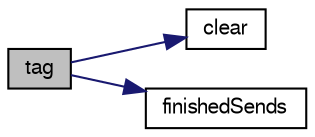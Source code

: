 digraph "tag"
{
  bgcolor="transparent";
  edge [fontname="FreeSans",fontsize="10",labelfontname="FreeSans",labelfontsize="10"];
  node [fontname="FreeSans",fontsize="10",shape=record];
  rankdir="LR";
  Node47 [label="tag",height=0.2,width=0.4,color="black", fillcolor="grey75", style="filled", fontcolor="black"];
  Node47 -> Node48 [color="midnightblue",fontsize="10",style="solid",fontname="FreeSans"];
  Node48 [label="clear",height=0.2,width=0.4,color="black",URL="$a26254.html#ac8bb3912a3ce86b15842e79d0b421204",tooltip="Clear storage and reset. "];
  Node47 -> Node49 [color="midnightblue",fontsize="10",style="solid",fontname="FreeSans"];
  Node49 [label="finishedSends",height=0.2,width=0.4,color="black",URL="$a26254.html#a9a9e71480e6b0d1b6d8ef3450eb576ce",tooltip="Mark all sends as having been done. This will start receives. "];
}
